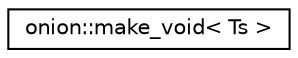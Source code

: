 digraph "Graphical Class Hierarchy"
{
 // LATEX_PDF_SIZE
  edge [fontname="Helvetica",fontsize="10",labelfontname="Helvetica",labelfontsize="10"];
  node [fontname="Helvetica",fontsize="10",shape=record];
  rankdir="LR";
  Node0 [label="onion::make_void\< Ts \>",height=0.2,width=0.4,color="black", fillcolor="white", style="filled",URL="$structonion_1_1make__void.html",tooltip=" "];
}

